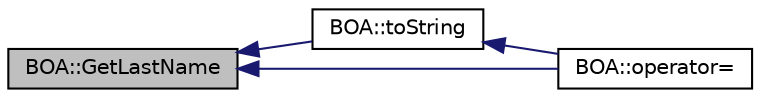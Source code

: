 digraph "BOA::GetLastName"
{
  edge [fontname="Helvetica",fontsize="10",labelfontname="Helvetica",labelfontsize="10"];
  node [fontname="Helvetica",fontsize="10",shape=record];
  rankdir="LR";
  Node1 [label="BOA::GetLastName",height=0.2,width=0.4,color="black", fillcolor="grey75", style="filled", fontcolor="black"];
  Node1 -> Node2 [dir="back",color="midnightblue",fontsize="10",style="solid",fontname="Helvetica"];
  Node2 [label="BOA::toString",height=0.2,width=0.4,color="black", fillcolor="white", style="filled",URL="$class_b_o_a.html#a348df0299997f81bcad0ec034dab0b8d",tooltip="_cast, is use to cast bak the std::shared_ptr<OSTM> to the required type "];
  Node2 -> Node3 [dir="back",color="midnightblue",fontsize="10",style="solid",fontname="Helvetica"];
  Node3 [label="BOA::operator=",height=0.2,width=0.4,color="black", fillcolor="white", style="filled",URL="$class_b_o_a.html#af24b66f0e072b29abbbe5812cab48369"];
  Node1 -> Node3 [dir="back",color="midnightblue",fontsize="10",style="solid",fontname="Helvetica"];
}
